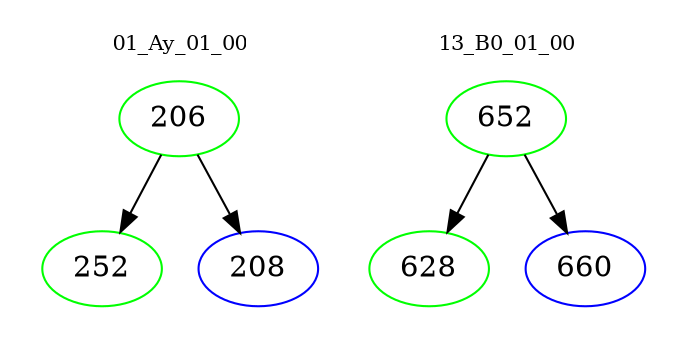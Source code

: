 digraph{
subgraph cluster_0 {
color = white
label = "01_Ay_01_00";
fontsize=10;
T0_206 [label="206", color="green"]
T0_206 -> T0_252 [color="black"]
T0_252 [label="252", color="green"]
T0_206 -> T0_208 [color="black"]
T0_208 [label="208", color="blue"]
}
subgraph cluster_1 {
color = white
label = "13_B0_01_00";
fontsize=10;
T1_652 [label="652", color="green"]
T1_652 -> T1_628 [color="black"]
T1_628 [label="628", color="green"]
T1_652 -> T1_660 [color="black"]
T1_660 [label="660", color="blue"]
}
}
